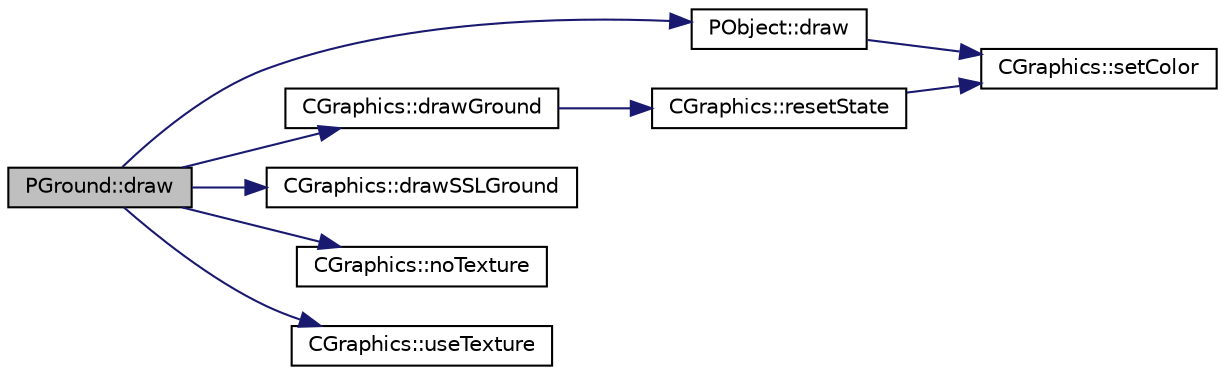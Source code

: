 digraph "PGround::draw"
{
 // INTERACTIVE_SVG=YES
  edge [fontname="Helvetica",fontsize="10",labelfontname="Helvetica",labelfontsize="10"];
  node [fontname="Helvetica",fontsize="10",shape=record];
  rankdir="LR";
  Node1 [label="PGround::draw",height=0.2,width=0.4,color="black", fillcolor="grey75", style="filled", fontcolor="black"];
  Node1 -> Node2 [color="midnightblue",fontsize="10",style="solid",fontname="Helvetica"];
  Node2 [label="PObject::draw",height=0.2,width=0.4,color="black", fillcolor="white", style="filled",URL="$d1/d18/class_p_object.html#a36d211422c2ea6f4c31b3e8ea702c3c6"];
  Node2 -> Node3 [color="midnightblue",fontsize="10",style="solid",fontname="Helvetica"];
  Node3 [label="CGraphics::setColor",height=0.2,width=0.4,color="black", fillcolor="white", style="filled",URL="$dc/d90/class_c_graphics.html#a0f7f5c5986a73abc8a582af6ffc43624"];
  Node1 -> Node4 [color="midnightblue",fontsize="10",style="solid",fontname="Helvetica"];
  Node4 [label="CGraphics::drawGround",height=0.2,width=0.4,color="black", fillcolor="white", style="filled",URL="$dc/d90/class_c_graphics.html#aa168d4298c133a1554f6a8b33cb6b6af"];
  Node4 -> Node5 [color="midnightblue",fontsize="10",style="solid",fontname="Helvetica"];
  Node5 [label="CGraphics::resetState",height=0.2,width=0.4,color="black", fillcolor="white", style="filled",URL="$dc/d90/class_c_graphics.html#ac9ffa556ca1545fd2e51c2af0637990e"];
  Node5 -> Node3 [color="midnightblue",fontsize="10",style="solid",fontname="Helvetica"];
  Node1 -> Node6 [color="midnightblue",fontsize="10",style="solid",fontname="Helvetica"];
  Node6 [label="CGraphics::drawSSLGround",height=0.2,width=0.4,color="black", fillcolor="white", style="filled",URL="$dc/d90/class_c_graphics.html#a6909d94cbda8d995b8cc0786244b7e21"];
  Node1 -> Node7 [color="midnightblue",fontsize="10",style="solid",fontname="Helvetica"];
  Node7 [label="CGraphics::noTexture",height=0.2,width=0.4,color="black", fillcolor="white", style="filled",URL="$dc/d90/class_c_graphics.html#a204e81e3320bd7eea995c6b8af51a40f"];
  Node1 -> Node8 [color="midnightblue",fontsize="10",style="solid",fontname="Helvetica"];
  Node8 [label="CGraphics::useTexture",height=0.2,width=0.4,color="black", fillcolor="white", style="filled",URL="$dc/d90/class_c_graphics.html#af14f4e123c713ff01139a7b0a0b8d663"];
}
